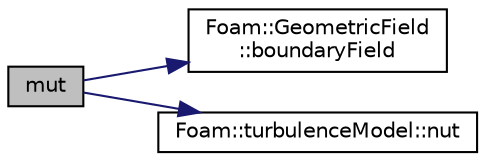 digraph "mut"
{
  bgcolor="transparent";
  edge [fontname="Helvetica",fontsize="10",labelfontname="Helvetica",labelfontsize="10"];
  node [fontname="Helvetica",fontsize="10",shape=record];
  rankdir="LR";
  Node671 [label="mut",height=0.2,width=0.4,color="black", fillcolor="grey75", style="filled", fontcolor="black"];
  Node671 -> Node672 [color="midnightblue",fontsize="10",style="solid",fontname="Helvetica"];
  Node672 [label="Foam::GeometricField\l::boundaryField",height=0.2,width=0.4,color="black",URL="$a23249.html#a9ff7de36fba06b4f4f77a75142ad72b6",tooltip="Return const-reference to the boundary field. "];
  Node671 -> Node673 [color="midnightblue",fontsize="10",style="solid",fontname="Helvetica"];
  Node673 [label="Foam::turbulenceModel::nut",height=0.2,width=0.4,color="black",URL="$a32397.html#a172707e93d70ead6d609ebf6138e46d9",tooltip="Return the turbulence viscosity. "];
}
